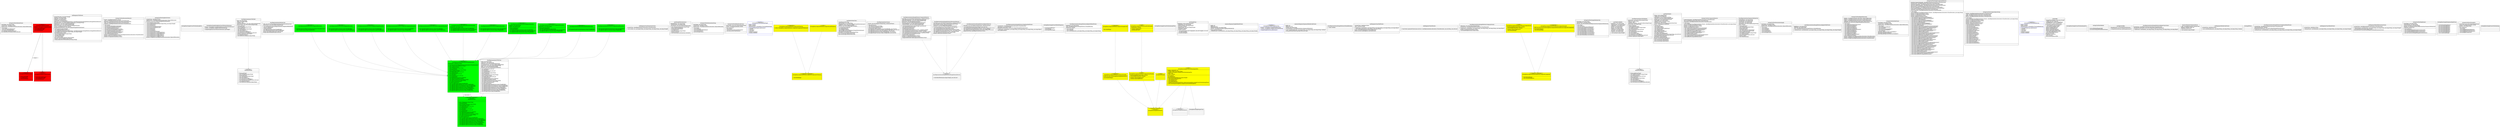 digraph UML {

	node [
		shape = "record"
	]

	UnitTestMethodVisitor [
		label = "{testing/UnitTestMethodVisitor|- className: java.lang.String\l- currentClass: interfaces.IClass\l- topDecorator: classRepresentation.decorators.TopLevelDecorator\l|+ void setup()\l+ void testNumberOfMethods()\l+ void testCorrectMethods()\l- List getExpectedMethodNames()\l- List methodListToNameList(java.util.List)\l|}"
		
	]

	AdapterSample [
		label = "{\<\<Adapter\>\>\ntestingData/AdapterSample|- adaptee: testingData.AdapteeSample\l|+ void methodOfThings()\l+ void methodOfStuff()\l+ int testMePlease()\l|}"
		style=filled
		fillcolor=red

	]

	AdapterSample -> AdapteeSample [label = "\<\<adapts\>\>"]

	edge [
		arrowhead = "empty" style = "dashed"
	]
	AdapterSample -> AdapterTargetSample	UMLParser [
		label = "{umlDiagram/UMLParser|- classesToAccept: java.lang.String[]\l- inputDir: java.lang.String\l- outputDir: java.lang.String\l- dotPath: java.lang.String\l- outputType: java.lang.String\l- detectors: java.util.Map[java/lang/String, classRepresentation/designPatterns/DesignPatternDetector]\l- phaseAttributes: java.util.Map[java/lang/String, java/lang/String]\l- inputClasses: java.util.List[java/lang/String]\l- inputPhases: java.util.List[java/lang/String]\l- directoryClasses: java.util.List[java/io/FileInputStream]\l- classes: classRepresentation.Classes\l- designPatternInstances: java.util.List[gui/DesignPatternInstance]\l|+ void main(java.lang.String[])\l+ List getDesignPatternInstances()\l+ void addDetectorPhase(java.lang.String, classRepresentation.designPatterns.DesignPatternDetector)\l+ void addPhaseAttribute(java.lang.String, java.lang.String[])\l- void findFiles(java.io.File)\l+ void setOutputType(java.lang.String)\l+ void parseByteCode()\l+ void detectPatterns()\l+ void createGraph()\l- void setClassesToAccept(java.lang.String[])\l+ boolean classIsUsed(java.lang.String)\l+ String replaceDotsWithSlashes(java.lang.String)\l|}"
		
	]

	UnitTestDecoratorDetector [
		label = "{testing/UnitTestDecoratorDetector|- classes: classRepresentation.Classes\l- comp: classRepresentation.decorators.IClassDecorator\l- decorator: classRepresentation.decorators.IClassDecorator\l- child: classRepresentation.decorators.IClassDecorator\l- singleton: classRepresentation.decorators.IClassDecorator\l|+ void setUp()\l+ void interfaceMarkedAsComponent()\l+ void decoratorMarkedAsDecorator()\l+ void childMarkedAsDecorator()\l+ void interfaceNotMarkedAsDecorator()\l+ void decoratorNotMarkedAsComponent()\l+ void childNotMarkedAsComponent()\l+ void singletonNotMarkedAsComponent()\l+ void singtonNotMarkedAsDecorator()\l+ void testMulitpleDecorators()\l- boolean containsMultipleDecorators(classRepresentation.decorators.IClassDecorator)\l- boolean isDecorator(interfaces.IClass)\l- boolean isComponent(interfaces.IClass)\l|}"
		
	]

	UnitTestSingletonVisitors [
		label = "{testing/UnitTestSingletonVisitors|- currentClass: interfaces.IClass\l- topDecorator: classRepresentation.decorators.TopLevelDecorator\l- instances: java.util.List[gui/DesignPatternInstance]\l|+ void setup(java.lang.String)\l+ void setupWithArguments(java.lang.String, java.lang.String[])\l+ void testNegative()\l+ void testPossitive()\l+ void testChocolateBoilerEager()\l+ void testChocolateBoilerLazy()\l+ void testRuntime()\l+ void testDesktop()\l+ void testCalendar()\l+ void testFilterInputStream()\l+ void testArgumentsUsingSampleTrue()\l+ void testArgumentsUsingSampleFalse()\l+ void testArgumentsUsingJavaFalse1()\l+ void testArgumentsUsingJavaFalse2()\l+ void testArgumentsUsingBoilerTrue()\l- boolean isSingleton(classRepresentation.decorators.TopLevelDecorator)\l|}"
		
	]

	SampleClassForInitializingFour [
		label = "{testingData/SampleClassForInitializingFour|||}"
		
	]

	SampleSingletonClassWithoutGetInstance [
		label = "{testingData/SampleSingletonClassWithoutGetInstance|- instance: testingData.SampleSingletonClassWithoutGetInstance\l+ useless: testingData.SampleClassForInitializing\l|+ SampleSingletonClassWithoutGetInstance getThingy()\l|}"
		
	]

	UMLField [
		label = "{classRepresentation/UMLField|- type: java.lang.String\l- name: java.lang.String\l- visibility: char\l- nonAccessModifiers: java.util.List[java/lang/String]\l- interiorTypes: java.util.List[java/lang/String]\l|+ String getType()\l+ void setType(java.lang.String)\l+ String getName()\l+ void setName(java.lang.String)\l+ char getVisibility()\l+ void setVisibility(char)\l+ List getNonAccessModifiers()\l+ void setNonAccessModifiers(java.util.List)\l+ boolean equals(java.lang.Object)\l+ List getInteriorTypes()\l+ void addInteriorType(java.lang.String)\l|}"
		
	]

	MethodCalls [
		label = "{classRepresentation/MethodCalls|- calls: java.util.List[classRepresentation/SequenceMethodCall]\l- usedClasses: java.util.Set[java/lang/String]\l|+ void addMethodCall(classRepresentation.SequenceMethodCall)\l+ Iterator getIterator()\l+ String toSDEdit()\l- void addClasses(java.lang.StringBuilder)\l- void addMethodCalls(java.lang.StringBuilder)\l- String removeReturnDots(java.lang.String)\l- String removeParamDots(java.util.List)\l|}"
		
	]

	TopLevelDecorator [
		label = "{\<\<Decorator\>\>\nclassRepresentation/decorators/TopLevelDecorator||+ void decorate(classRepresentation.decorators.IClassDecorator)\l+ void toGraphViz(java.lang.StringBuilder)\l|}"
		style=filled
		fillcolor=green
	]

	ClassDeclarationVisitor [
		label = "{umlDiagram/ClassDeclarationVisitor|- currentClass: classRepresentation.decorators.IClassDecorator\l|+ void visit(int, int, java.lang.String, java.lang.String, java.lang.String, java.lang.String[])\l|}"
		
	]

	AdapteeDecorator [
		label = "{\<\<Decorator\>\>\nclassRepresentation/decorators/AdapteeDecorator||+ void appendGraphVizColor(java.lang.StringBuilder)\l+ void appendGraphVizStereotype(java.lang.StringBuilder)\l|}"
		style=filled
		fillcolor=green
	]

	DesignPatternInstance [
		label = "{gui/DesignPatternInstance|- designPattern: java.lang.String\l- instanceName: java.lang.String\l- classNames: java.util.List[java/lang/String]\l|+ void setInstanceName(java.lang.String)\l+ String getDesignPattern()\l+ String getInstanceName()\l+ List getClasses()\l+ void addClass(java.lang.String)\l+ Iterator iterator()\l+ void forEach(java.util.function.Consumer)\l|}"
		
	]

	UnitTestDeclarationString [
		label = "{testing/UnitTestDeclarationString|- className: java.lang.String\l- currentClass: interfaces.IClass\l- topDecorator: classRepresentation.decorators.TopLevelDecorator\l|+ void setup()\l+ void testName()\l+ void testNumberOfInterfaces()\l+ void testInterfaces()\l+ void testSuperClass()\l|}"
		
	]

	UnitTestMethodCodeVisitor [
		label = "{testing/UnitTestMethodCodeVisitor|- classNames: java.util.List[java/lang/String]\l- classes: classRepresentation.Classes\l|- void createList()\l+ void setup()\l+ void hasCorrectAssociatedClasses()\l+ void hasCorrectUsedClasses()\l|}"
		
	]

	ChocolateBoilerEager [
		label = "{\<\<Singleton\>\>\ntestingData/ChocolateBoilerEager|- empty: boolean\l- boiled: boolean\l- uniqueInstance: testingData.ChocolateBoilerEager\l|+ ChocolateBoilerEager getInstance()\l+ void fill()\l+ void drain()\l+ void boil()\l+ boolean isEmpty()\l+ boolean isBoiled()\l|}"
		color=blue
	]

	CompositeComponentWithArray [
		label = "{\<\<Composite Component\>\>\ntestingData/compositePattern/CompositeComponentWithArray||+ void doNothing()\l|}"
		style=filled
		fillcolor=yellow

	]

	AdaptionTargetDecorator [
		label = "{\<\<Decorator\>\>\nclassRepresentation/decorators/AdaptionTargetDecorator||+ void appendGraphVizColor(java.lang.StringBuilder)\l+ void appendGraphVizStereotype(java.lang.StringBuilder)\l|}"
		style=filled
		fillcolor=green
	]

	PatternViewsTree [
		label = "{gui/PatternViewsTree|- serialVersionUID: long\l- patternName: java.lang.String\l- designInstances: java.util.List[gui/DesignPatternInstance]\l- topButton: javax.swing.JCheckBox\l- buttons: java.util.List[gui/AppCheckBox]\l|+ List getClassesToParse()\l- void addLeftSide(int)\l- void addRightSide(int)\l- AppCheckBox getCheckBox(gui.DesignPatternInstance)\l- void printButtonsSelected()\l  JCheckBox access$0(gui.PatternViewsTree)\l  List access$1(gui.PatternViewsTree)\l  void access$2(gui.PatternViewsTree)\l|}"
		
	]

	CompositeComponentDecorator [
		label = "{\<\<Decorator\>\>\nclassRepresentation/decorators/CompositeComponentDecorator||+ void appendGraphVizStereotype(java.lang.StringBuilder)\l+ void appendGraphVizColor(java.lang.StringBuilder)\l|}"
		style=filled
		fillcolor=green
	]

	Classes [
		label = "{classRepresentation/Classes|- classes: java.util.Map[java/lang/String, interfaces/IClass]\l|+ Map getClasses()\l+ void setClasses(java.util.Map)\l+ void addClass(interfaces.IClass)\l+ String printGraphVizInput()\l- void appendUsedClasses(java.lang.StringBuilder, java.util.Set)\l- void appendAssociatedClasses(java.lang.StringBuilder, java.util.Set)\l- void appendClasses(java.lang.StringBuilder, java.util.Set)\l- void appendInterfaces(java.lang.StringBuilder, java.util.Set)\l- void appendSuperClass(java.lang.StringBuilder, java.util.Set)\l|}"
		
	]

	DesignPatternDetector [
		label = "{\<\<Interface\>\>\nclassRepresentation/designPatterns/DesignPatternDetector||+ void detectPattern(java.lang.String[], java.util.List)\l|}"
		
	]

	SingletonFieldVisitor [
		label = "{classRepresentation/designPatterns/SingletonFieldVisitor|- currentClass: classRepresentation.decorators.IClassDecorator\l- arguments: java.lang.String[]\l- designPatternInstances: java.util.List[gui/DesignPatternInstance]\l|+ FieldVisitor visitField(int, java.lang.String, java.lang.String, java.lang.String, java.lang.Object)\l- void lookForGetter()\l|}"
		
	]

	SampleClassMethodSequence [
		label = "{testingData/SampleClassMethodSequence||+ void doLotsOfThings()\l+ void doThing()\l+ void doAnotherThing()\l|}"
		
	]

	AdapterMethodVisitor [
		label = "{classRepresentation/designPatterns/AdapterMethodVisitor|- fieldName: java.lang.String\l- bool: classRepresentation.designPatterns.MutableBoolean\l- fieldFound: boolean\l|+ void visitCode()\l+ void visitEnd()\l+ void visitFieldInsn(int, java.lang.String, java.lang.String, java.lang.String)\l|}"
		
	]

	DecoratorComponentDecorator [
		label = "{\<\<Decorator\>\>\nclassRepresentation/decorators/DecoratorComponentDecorator||+ void appendGraphVizColor(java.lang.StringBuilder)\l+ void appendGraphVizStereotype(java.lang.StringBuilder)\l|}"
		style=filled
		fillcolor=green
	]

	CompositeSampleChild [
		label = "{\<\<Composite\>\>\ntestingData/compositePattern/CompositeSampleChild||- void something()\l|}"
		style=filled
		fillcolor=yellow

	]

	CompositeSample [
		label = "{\<\<Composite\>\>\ntestingData/compositePattern/CompositeSample|- stuff: java.util.List[testingData/SampleInterface01]\l|- void dontDoThings()\l|}"
		style=filled
		fillcolor=yellow

	]

	SampleClassForInitializingThree [
		label = "{testingData/SampleClassForInitializingThree|||}"
		
	]

	ImageProxy [
		label = "{gui/ImageProxy|  imageIcon: javax.swing.ImageIcon\l  imagePath: java.lang.String\l  retrievalThread: java.lang.Thread\l  retrieving: boolean\l  imageTracker: java.awt.MediaTracker\l  isTracking: boolean\l  isAdded: boolean\l|+ void paintIcon(java.awt.Component, java.awt.Graphics, int, int)\l+ int getIconWidth()\l+ int getIconHeight()\l|}"
		
	]

	SingleMethodVisitor [
		label = "{sequenceDiagram/SingleMethodVisitor|- depth: int\l- depthLimit: int\l- fullMethodName: java.lang.String\l- method: classRepresentation.SequenceMethodCall\l|- String getMethodName()\l+ MethodVisitor visitMethod(int, java.lang.String, java.lang.String, java.lang.String, java.lang.String[])\l|}"
		
	]

	SampleSingletonClass [
		label = "{\<\<Singleton\>\>\ntestingData/SampleSingletonClass|- instance: testingData.SampleSingletonClass\l+ useless: testingData.SampleClassForInitializing\l|+ SampleSingletonClass getInstance()\l|}"
		color=blue
	]

	SequenceMethodCodeVisitor [
		label = "{sequenceDiagram/SequenceMethodCodeVisitor|- depth: int\l- depthLimit: int\l- invoker: java.lang.String\l- currentMethod: classRepresentation.SequenceMethodCall\l|+ void visitMethodInsn(int, java.lang.String, java.lang.String, java.lang.String, boolean)\l- String getParamName(org.objectweb.asm.Type)\l|}"
		
	]

	MutableBoolean [
		label = "{classRepresentation/designPatterns/MutableBoolean|+ value: boolean\l||}"
		
	]

	ClassFieldVisitor [
		label = "{umlDiagram/ClassFieldVisitor|- currentClass: interfaces.IClass\l- field: interfaces.IField\l|+ FieldVisitor visitField(int, java.lang.String, java.lang.String, java.lang.String, java.lang.Object)\l+ void handleSignature(java.lang.String, java.lang.String)\l  IClass access$0(umlDiagram.ClassFieldVisitor)\l  IField access$1(umlDiagram.ClassFieldVisitor)\l|}"
		
	]

	VisitorFactory [
		label = "{umlDiagram/VisitorFactory||+ ClassVisitor generateVisitors(java.util.List, classRepresentation.decorators.IClassDecorator, java.util.Map, java.util.List)\l|}"
		
	]

	CompositeVisitor [
		label = "{classRepresentation/designPatterns/CompositeVisitor|- collections: java.util.List[java/lang/String]\l- currentClass: classRepresentation.decorators.IClassDecorator\l|+ FieldVisitor visitField(int, java.lang.String, java.lang.String, java.lang.String, java.lang.Object)\l- boolean isComposite(interfaces.IClass)\l+ void handleSignature(java.lang.String)\l|}"
		
	]

	AbstractCompositeLeaf [
		label = "{\<\<Leaf\>\>\ntestingData/compositePattern/AbstractCompositeLeaf|- hatesYouAndWantsYouTooDie: boolean\l+ actsFriendlyTowardYou: boolean\l|+ boolean isPassiveAgressive()\l+ void doSomething()\l|}"
		style=filled
		fillcolor=yellow

	]

	DecoratorDecorator [
		label = "{\<\<Decorator\>\>\nclassRepresentation/decorators/DecoratorDecorator|- component: java.lang.String\l|+ void appendGraphVizColor(java.lang.StringBuilder)\l+ void appendGraphVizStereotype(java.lang.StringBuilder)\l+ void appendGraphVizFooter(java.lang.StringBuilder)\l|}"
		style=filled
		fillcolor=green
	]

	SingletonDecorator [
		label = "{\<\<Decorator\>\>\nclassRepresentation/decorators/SingletonDecorator||+ void appendGraphVizStereotype(java.lang.StringBuilder)\l+ void appendGraphVizColor(java.lang.StringBuilder)\l|}"
		style=filled
		fillcolor=green
	]

	UnitTestSimpleMethodCalls [
		label = "{testing/UnitTestSimpleMethodCalls|- className: java.lang.String\l- methodName: java.lang.String\l- iterator: java.util.Iterator[classRepresentation/SequenceMethodCall]\l|+ void setup()\l+ void tearDown()\l+ void hasCorrectNumberOfMethods()\l+ void firstMethodHasCorrectName()\l+ void firstMethodHasCorrectInvoker()\l+ void firstMethodHasCorrectOwner()\l+ void firstMethodHasCorrectReturn()\l+ void innerMethodHasCorrectName()\l+ void innerMethodHasCorrectInvoker()\l+ void innerMethodHasCorrectOwner()\l+ void innerMethodHasCorrectReturn()\l|}"
		
	]

	SampleClassForReadingInATest [
		label = "{\<\<Leaf\>\>\ntestingData/SampleClassForReadingInATest|- SOME_CONSTANT: int\l+ SOME_WORD: java.lang.String\l+ sample: testingData.SampleClassForInitializingTwo\l- aChar: char\l+ aBool: boolean\l|- void useless()\l+ int identity(int)\l- String finalStringMaker(java.lang.String[])\l+ void mutateSomething(int[])\l+ void initializeClass()\l+ void initializeList()\l+ void initializeArray()\l+ SampleClassForInitializingThree whatever(testingData.SampleClassForInitializingThree)\l+ void something(testingData.SampleClassForInitializingFour)\l|}"
		style=filled
		fillcolor=yellow

	]

	MakeConfigFile [
		label = "{gui/MakeConfigFile|- inputDirec: java.lang.String\l- targetClasses: java.lang.String\l- outputDirec: java.lang.String\l- dotPath: java.lang.String\l- phases: java.lang.String\l- adapter: java.lang.String\l- composite: java.lang.String\l- decorator: java.lang.String\l- singleton: java.lang.String\l|+ void main(java.lang.String[])\l|}"
		
	]

	AdapterDecorator [
		label = "{\<\<Decorator\>\>\nclassRepresentation/decorators/AdapterDecorator|- adaptee: java.lang.String\l- target: java.lang.String\l|+ String getAdaptee()\l+ String getTarget()\l+ void appendGraphVizColor(java.lang.StringBuilder)\l+ void appendGraphVizStereotype(java.lang.StringBuilder)\l+ void appendGraphVizFooter(java.lang.StringBuilder)\l|}"
		style=filled
		fillcolor=green
	]

	IMethod [
		label = "{\<\<Interface\>\>\ninterfaces/IMethod||+ String getReturnType()\l+ void setReturnType(java.lang.String)\l+ List getParameters()\l+ void setParameters(java.util.List)\l+ String getName()\l+ void setName(java.lang.String)\l+ char getVisibility()\l+ void setVisibility(char)\l+ List getNonAccessModifiers()\l+ void setNonAccessModifiers(java.util.List)\l|}"
		
	]

	AdapterTargetSample [
		label = "{\<\<Target\>\>\n\<\<Interface\>\>\ntestingData/AdapterTargetSample||+ void methodOfThings()\l+ void methodOfStuff()\l+ int testMePlease()\l|}"
		style=filled
		fillcolor=red

	]

	MainWindow [
		label = "{gui/MainWindow|- frame: javax.swing.JFrame\l- config: java.util.Properties\l- optionPanel: javax.swing.JScrollPane\l- classArgs: java.util.List[java/lang/String]\l- phases: java.util.List[java/lang/String]\l- inputFolder: java.lang.String\l- outputDirectory: java.lang.String\l- dotPath: java.lang.String\l- buttonTrees: java.util.List[gui/PatternViewsTree]\l- parser: umlDiagram.UMLParser\l|+ JFrame get()\l- void setupConfigs()\l- void loadClassArgs()\l- void loadClassArgsFromButtons()\l- void setupFrame()\l- void addOptionPanel()\l- JPanel getExceptionPanel()\l- void runUMLparser()\l- JScrollPane getOptionPanel()\l- List getInstancesOfPattern(java.lang.String, java.util.List)\l- Set getDesignPatternNames(java.util.List)\l- JPanel getCommandPanel()\l- JScrollPane getImagePanel()\l  JFrame access$0(gui.MainWindow)\l  void access$1(gui.MainWindow)\l  void access$2(gui.MainWindow)\l  void access$3(gui.MainWindow)\l|}"
		
	]

	CompositeDecorator [
		label = "{\<\<Decorator\>\>\nclassRepresentation/decorators/CompositeDecorator|- component: java.lang.String\l|+ String getComponent()\l+ void setComponent(java.lang.String)\l+ void appendGraphVizStereotype(java.lang.StringBuilder)\l+ void appendGraphVizColor(java.lang.StringBuilder)\l|}"
		style=filled
		fillcolor=green
	]

	CompositeLeafSample [
		label = "{\<\<Leaf\>\>\ntestingData/compositePattern/CompositeLeafSample|- hatesYouAndWantsYouTooDie: boolean\l+ actsFriendlyTowardYou: boolean\l|+ boolean isPassiveAgressive()\l+ boolean doesntTalkToYou()\l|}"
		style=filled
		fillcolor=yellow

	]

	IClassDecorator [
		label = "{\<\<Decorator\>\>\nclassRepresentation/decorators/IClassDecorator|# decorates: interfaces.IClass\l|+ void decorate(classRepresentation.decorators.IClassDecorator)\l# void setDecorates(interfaces.IClass)\l+ IClass getDecorates()\l+ void setName(java.lang.String)\l+ String getName()\l+ void setSuperClass(java.lang.String)\l+ String getSuperClass()\l+ void setInterfaces(java.util.List)\l+ List getInterfaces()\l+ void setFields(java.util.List)\l+ List getFields()\l+ void setMethods(java.util.List)\l+ List getMethods()\l+ void addMethod(interfaces.IMethod)\l+ void addField(interfaces.IField)\l+ void addAssociatedClass(java.lang.String)\l+ void addUsedClass(java.lang.String)\l+ List getAssociatedClasses()\l+ List getUsedClasses()\l+ void toGraphViz(java.lang.StringBuilder)\l+ void appendGraphVizHeader(java.lang.StringBuilder)\l+ void appendGraphVizStereotype(java.lang.StringBuilder)\l+ void appendGraphVizClassName(java.lang.StringBuilder)\l+ void appendGraphVizFields(java.lang.StringBuilder)\l+ void appendGraphVizMethods(java.lang.StringBuilder)\l+ void appendGraphVizColor(java.lang.StringBuilder)\l+ void appendGraphVizFooter(java.lang.StringBuilder)\l|}"
		style=filled
		fillcolor=green
	]

	IClassDecorator -> IClass [label = "\<\<decorates\>\>"]

	UnitTestCompositeDetector [
		label = "{testing/UnitTestCompositeDetector|- compositeSample: classRepresentation.decorators.IClassDecorator\l- leaf: classRepresentation.decorators.IClassDecorator\l- component: classRepresentation.decorators.IClassDecorator\l|+ void setup()\l- void setupHelper(classRepresentation.Classes, classRepresentation.decorators.IClassDecorator, java.lang.String)\l- boolean isComposite(interfaces.IClass)\l- boolean isComponent(interfaces.IClass)\l- boolean isLeaf(interfaces.IClass)\l+ void compositeDecoratorHasCorrectComponent()\l+ void compositeSampleHasCompositeDecorator()\l+ void componentHasNoCompositeDecorator()\l+ void leafHasNoCompositeDecorator()\l+ void compositeSampleHasNoLeafDecorator()\l+ void componentHasNoLeafDecorator()\l+ void leafHasLeafDecorator()\l+ void compositeSampleHasNoComponentDecorator()\l+ void componentHasComponentDecorator()\l+ void leafHasNoComponentDecorator()\l|}"
		
	]

	IClass [
		label = "{\<\<Decorator Component\>\>\n\<\<Interface\>\>\ninterfaces/IClass||+ void setName(java.lang.String)\l+ String getName()\l+ void setSuperClass(java.lang.String)\l+ String getSuperClass()\l+ void setInterfaces(java.util.List)\l+ List getInterfaces()\l+ void setFields(java.util.List)\l+ List getFields()\l+ void setMethods(java.util.List)\l+ List getMethods()\l+ void addMethod(interfaces.IMethod)\l+ void addField(interfaces.IField)\l+ void addAssociatedClass(java.lang.String)\l+ void addUsedClass(java.lang.String)\l+ List getAssociatedClasses()\l+ List getUsedClasses()\l+ void toGraphViz(java.lang.StringBuilder)\l+ void appendGraphVizHeader(java.lang.StringBuilder)\l+ void appendGraphVizStereotype(java.lang.StringBuilder)\l+ void appendGraphVizClassName(java.lang.StringBuilder)\l+ void appendGraphVizFields(java.lang.StringBuilder)\l+ void appendGraphVizMethods(java.lang.StringBuilder)\l+ void appendGraphVizColor(java.lang.StringBuilder)\l+ void appendGraphVizFooter(java.lang.StringBuilder)\l|}"
		style=filled
		fillcolor=green

	]

	AbstractCompositeSample [
		label = "{\<\<Composite\>\>\ntestingData/compositePattern/AbstractCompositeSample|- stuff: java.util.ArrayList[testingData/compositePattern/AbstractCompositeComponent]\l|- void dontDoThings()\l+ void doSomething()\l|}"
		style=filled
		fillcolor=yellow

	]

	CompositeWithArray [
		label = "{\<\<Composite\>\>\ntestingData/compositePattern/CompositeWithArray|+ array: testingData.compositePattern.CompositeComponentWithArray[]\l||}"
		style=filled
		fillcolor=yellow

	]

	SequenceMethodCall [
		label = "{classRepresentation/SequenceMethodCall|- methodName: java.lang.String\l- invokerName: java.lang.String\l- ownerName: java.lang.String\l- returnType: java.lang.String\l- parameters: java.util.List[java/lang/String]\l- isInit: boolean\l|+ String getName()\l+ void setName(java.lang.String)\l+ String getInvoker()\l+ String getOwner()\l+ void setInvoker(java.lang.String)\l+ void setOwner(java.lang.String)\l+ String getReturnType()\l+ void setReturnType(java.lang.String)\l+ List getParameters()\l+ void setParameters(java.util.List)\l+ boolean isInit()\l+ void setInit(boolean)\l|}"
		
	]

	UnitTestDeclarationSample [
		label = "{testing/UnitTestDeclarationSample|- className: java.lang.String\l- currentClass: interfaces.IClass\l- topDecorator: classRepresentation.decorators.TopLevelDecorator\l|+ void setup()\l+ void testName()\l+ void testFields()\l+ void testMethods()\l+ void testInterfaces()\l+ void testSuperClass()\l|}"
		
	]

	SampleInterface01 [
		label = "{\<\<Composite Component\>\>\n\<\<Interface\>\>\ntestingData/SampleInterface01|||}"
		style=filled
		fillcolor=yellow

	]

	SampleInterface02 [
		label = "{\<\<Interface\>\>\ntestingData/SampleInterface02|||}"
		
	]

	AbstractCompositeComponent [
		label = "{\<\<Composite Component\>\>\ntestingData/compositePattern/AbstractCompositeComponent||+ void doSomething()\l+ void doSomethingElse()\l|}"
		style=filled
		fillcolor=yellow

	]

	LeafChildSample [
		label = "{\<\<Leaf\>\>\ntestingData/compositePattern/LeafChildSample|- dummyData: boolean\l|+ boolean getDummy()\l+ boolean getTrue()\l|}"
		style=filled
		fillcolor=yellow

	]

	AdapterFieldVisitor [
		label = "{classRepresentation/designPatterns/AdapterFieldVisitor|- fieldName: java.lang.String\l- fieldType: java.lang.String\l- bool: classRepresentation.designPatterns.MutableBoolean\l|+ MethodVisitor visitMethod(int, java.lang.String, java.lang.String, java.lang.String, java.lang.String[])\l|}"
		
	]

	CompositeLeafWithArray [
		label = "{\<\<Leaf\>\>\ntestingData/compositePattern/CompositeLeafWithArray|||}"
		style=filled
		fillcolor=yellow

	]

	InterfaceDecorator [
		label = "{\<\<Decorator\>\>\nclassRepresentation/decorators/InterfaceDecorator||+ void appendGraphVizStereotype(java.lang.StringBuilder)\l|}"
		style=filled
		fillcolor=green
	]

	UnitTestAdapterDecorator [
		label = "{testing/UnitTestAdapterDecorator|- adapter: classRepresentation.decorators.TopLevelDecorator\l- adaptee: classRepresentation.decorators.TopLevelDecorator\l- target: classRepresentation.decorators.TopLevelDecorator\l- singleton: classRepresentation.decorators.TopLevelDecorator\l- designPattern: java.util.List[gui/DesignPatternInstance]\l|+ void setup()\l+ void adapterHasAdapterDecorator()\l+ void adapteeIsNotAdapter()\l+ void targetIsNotAdapter()\l+ void singletonNotAdapter()\l+ void adapterIsNotAdaptee()\l+ void adapteeHasAdapteeDecorator()\l+ void targetIsNotAdaptee()\l+ void singletonNotAdaptee()\l+ void adapterIsNotTarget()\l+ void adapteeIsNotTarget()\l+ void targetHasTargetDecorator()\l+ void singletonNotTarget()\l- boolean isAdapter(classRepresentation.decorators.IClassDecorator)\l- boolean isAdaptee(classRepresentation.decorators.IClassDecorator)\l- boolean isTarget(classRepresentation.decorators.IClassDecorator)\l|}"
		
	]

	UnitTestFieldVisitor [
		label = "{testing/UnitTestFieldVisitor|- className: java.lang.String\l- currentClass: interfaces.IClass\l- topDecorator: classRepresentation.decorators.TopLevelDecorator\l|+ void setup()\l+ void testNumberOfFields()\l+ void testFields()\l+ void testNonAccessModifiers()\l+ void testAccessModifiers()\l+ void testType()\l- HashMap getExpectedAccessModifiers()\l- HashMap getExpectedTypes()\l- HashMap getExpectedNonAccessModifiers()\l|}"
		
	]

	UnitTestSimpleCompositeDetector [
		label = "{testing/UnitTestSimpleCompositeDetector|- interfaceCompositeSample: classRepresentation.decorators.IClassDecorator\l- interfaceLeaf: classRepresentation.decorators.IClassDecorator\l- interfaceComponent: classRepresentation.decorators.IClassDecorator\l- abstractCompositeSample: classRepresentation.decorators.IClassDecorator\l- abstractLeaf: classRepresentation.decorators.IClassDecorator\l- abstractComponent: classRepresentation.decorators.IClassDecorator\l- arrayCompositeSample: classRepresentation.decorators.IClassDecorator\l- arrayLeaf: classRepresentation.decorators.IClassDecorator\l- arrayComponent: classRepresentation.decorators.IClassDecorator\l|+ void setup()\l- void setupHelper(classRepresentation.Classes, classRepresentation.decorators.IClassDecorator, java.lang.String)\l- boolean isComposite(interfaces.IClass)\l- boolean isComponent(interfaces.IClass)\l- boolean isLeaf(interfaces.IClass)\l- boolean isAdapter(interfaces.IClass)\l+ void interfaceCompositeSampleNotAdapter()\l+ void interfaceCompositeComponentNotAdapter()\l+ void interfaceLeafNotAdapter()\l+ void abstractCompositeSampleNotAdapter()\l+ void abstractCompositeComponentNotAdapter()\l+ void abstractLeafNotAdapter()\l+ void arrayCompositeSampleNotAdapter()\l+ void arrayCompositeComponentNotAdapter()\l+ void arrayLeafNotAdapter()\l+ void interfaceCompositeDecoratorHasCorrectComponent()\l+ void interfaceCompositeSampleHasCompositeDecorator()\l+ void interfaceComponentHasNoCompositeDecorator()\l+ void interfaceCeafHasNoCompositeDecorato()\l+ void interfaceCompositeSampleHasNoLeafDecorator()\l+ void interfaceComponentHasNoLeafDecorator()\l+ void interfaceCeafHasLeafDecorator()\l+ void interfaceCompositeSampleHasNoComponentDecorator()\l+ void interfaceComponentHasComponentDecorator()\l+ void interfaceCeafHasNoComponentDecorator()\l+ void abstractCompositeDecoratorHasCorrectComponent()\l+ void abstractCompositeSampleHasCompositeDecorator()\l+ void abstractComponentHasNoCompositeDecorator()\l+ void abstractLeafHasNoCompositeDecorator()\l+ void abstractCompositeSampleHasNoLeafDecorator()\l+ void abstractComponentHasNoLeafDecorator()\l+ void abstractLeafHasLeafDecorator()\l+ void abstractCompositeSampleHasNoComponentDecorator()\l+ void abstractComponentHasComponentDecorator()\l+ void abstractLeafHasNoComponentDecorator()\l+ void arrayCompositeDecoratorHasCorrectComponent()\l+ void arrayCompositeSampleHasCompositeDecorator()\l+ void arrayComponentHasNoCompositeDecorator()\l+ void arrayCeafHasNoCompositeDecorator()\l+ void arrayCompositeSampleHasNoLeafDecorator()\l+ void arrayComponentHasNoLeafDecorator()\l+ void arrayLeafHasLeafDecorator()\l+ void arrayCompositeSampleHasNoComponentDecorator()\l+ void arrayComponentHasComponentDecorator()\l+ void arrayCeafHasNoComponentDecorator()\l|}"
		
	]

	UnitTestCompositeJavaSwing [
		label = "{testing/UnitTestCompositeJavaSwing|- window: classRepresentation.decorators.IClassDecorator\l- comp: classRepresentation.decorators.IClassDecorator\l- panel: classRepresentation.decorators.IClassDecorator\l- button: classRepresentation.decorators.IClassDecorator\l|+ void setup()\l- void setupHelper(classRepresentation.Classes, classRepresentation.decorators.IClassDecorator, java.lang.String)\l- boolean isComposite(interfaces.IClass)\l- boolean isComponent(interfaces.IClass)\l- boolean isLeaf(interfaces.IClass)\l- boolean isDecorator(interfaces.IClass)\l- boolean isAdapter(interfaces.IClass)\l+ void buttonIsNotComposite()\l+ void buttonIsNotComponent()\l+ void buttonIstLeaf()\l+ void buttonIsNotAdapter()\l+ void buttonIsNotDecorator()\l+ void panelIsComposite()\l+ void panelIsNotComponent()\l+ void panelIsNotLeaf()\l+ void panelIsNotAdapter()\l+ void panelIsNotDecorator()\l+ void compIsNotComposite()\l+ void compIsComponent()\l+ void compIsNotLeaf()\l+ void compIsNotAdapter()\l+ void compIsNotDecorator()\l+ void windowIsComposite()\l+ void windowIsNotComponent()\l+ void windowIsNotLeaf()\l+ void windowIsNotAdapter()\l+ void windowIsNotDecorator()\l|}"
		
	]

	ChocolateBoilerLazy [
		label = "{\<\<Singleton\>\>\ntestingData/ChocolateBoilerLazy|- empty: boolean\l- boiled: boolean\l- uniqueInstance: testingData.ChocolateBoilerLazy\l|+ ChocolateBoilerLazy getInstance()\l+ void fill()\l+ void drain()\l+ void boil()\l+ boolean isEmpty()\l+ boolean isBoiled()\l|}"
		color=blue
	]

	CompositeDetector [
		label = "{classRepresentation/designPatterns/CompositeDetector|- classMap: java.util.Map[java/lang/String, interfaces/IClass]\l- detectedComponents: java.util.List[java/lang/String]\l- detectedComposites: java.util.List[java/lang/String]\l  thisInstance: gui.DesignPatternInstance\l  instances: java.util.List[gui/DesignPatternInstance]\l- classesInPattern: java.util.Set[java/lang/String]\l- COLLECTIONS: java.util.List[java/lang/String]\l|+ void detectPattern(java.lang.String[], java.util.List)\l- void identifyPatternClasses()\l- void getClassesInPattern()\l- void findSeedComposites()\l- void checkInterfaces(interfaces.IClass, interfaces.IField)\l- void checkSupers(interfaces.IClass, interfaces.IField)\l- void checkInterfacesArray(interfaces.IClass, interfaces.IField)\l- void checkSupersArray(interfaces.IClass, interfaces.IField)\l- List getSuperClasses(interfaces.IClass)\l- void decorateComponents()\l- boolean isComposite(interfaces.IClass)\l- boolean isComponent(interfaces.IClass)\l- CompositeDecorator findComposite(interfaces.IClass)\l|}"
		
	]

	guiApp [
		label = "{gui/guiApp|- designPatternNames: java.lang.String[]\l- config: java.util.Properties\l- landingWindow: javax.swing.JFrame\l- mainWindow: javax.swing.JFrame\l|# HashMap getPatternToSettings()\l+ void main(java.lang.String[])\l- void displayLandingScreen()\l- JButton getAboutButton()\l- JButton getHelpButton()\l- JButton getAnalyzeButton()\l- JButton getLoadConfigButton()\l- void loadConfigFile(java.io.File)\l- void displayMainWindow()\l  JFrame access$0()\l  Properties access$1()\l  void access$2()\l  void access$3(java.io.File)\l|}"
		
	]

	UMLClass [
		label = "{classRepresentation/UMLClass|- name: java.lang.String\l- superClass: java.lang.String\l- interfaces: java.util.List[java/lang/String]\l- associatedClasses: java.util.List[java/lang/String]\l- usedClasses: java.util.List[java/lang/String]\l- fields: java.util.List[interfaces/IField]\l- methods: java.util.List[interfaces/IMethod]\l|+ void setFields(java.util.List)\l+ List getFields()\l+ void setMethods(java.util.List)\l+ List getMethods()\l+ void setName(java.lang.String)\l+ String getName()\l+ void setSuperClass(java.lang.String)\l+ String getSuperClass()\l+ void setInterfaces(java.util.List)\l+ List getInterfaces()\l+ void addMethod(interfaces.IMethod)\l+ void addField(interfaces.IField)\l+ void addAssociatedClass(java.lang.String)\l+ void addUsedClass(java.lang.String)\l+ List getAssociatedClasses()\l+ List getUsedClasses()\l+ void appendGraphVizHeader(java.lang.StringBuilder)\l+ void appendGraphVizStereotype(java.lang.StringBuilder)\l+ void appendGraphVizClassName(java.lang.StringBuilder)\l+ void appendGraphVizFields(java.lang.StringBuilder)\l+ void appendGraphVizMethods(java.lang.StringBuilder)\l+ void appendGraphVizColor(java.lang.StringBuilder)\l+ void appendGraphVizFooter(java.lang.StringBuilder)\l+ void toGraphViz(java.lang.StringBuilder)\l|}"
		
	]

	AdapteeSample [
		label = "{\<\<Adaptee\>\>\ntestingData/AdapteeSample||+ String getStuff()\l+ int getNumber()\l+ void doNothing()\l|}"
		style=filled
		fillcolor=red

	]

	SampleClassForInitializingTwo [
		label = "{testingData/SampleClassForInitializingTwo|||}"
		
	]

	DecoratorDetector [
		label = "{classRepresentation/designPatterns/DecoratorDetector|- classMap: java.util.Map[java/lang/String, interfaces/IClass]\l- discoveredDecorators: java.util.List[java/lang/String]\l- thisInstance: gui.DesignPatternInstance\l- instances: java.util.List[gui/DesignPatternInstance]\l|+ void detectPattern(java.lang.String[], java.util.List)\l- void checkChildDecorators(interfaces.IClass)\l- void checkForInterfaceClassDecorator(interfaces.IClass)\l- void checkForDecorator(interfaces.IClass, java.lang.String)\l- void applyDecorator(interfaces.IClass, java.lang.String)\l- void setComponentToInterface(java.lang.String)\l- boolean isDecorator(interfaces.IClass)\l|}"
		
	]

	UnitTestMethod [
		label = "{testing/UnitTestMethod||+ void nullMethodEqualsSelf()\l+ void doesNotEqualWithDifferentName()\l|}"
		
	]

	AppCheckBox [
		label = "{gui/AppCheckBox|- designInstance: gui.DesignPatternInstance\l|+ DesignPatternInstance getDesignInstance()\l|}"
		
	]

	AdapterClassVisitor [
		label = "{classRepresentation/designPatterns/AdapterClassVisitor|  currentClass: classRepresentation.decorators.IClassDecorator\l  designPatternInstances: java.util.List[gui/DesignPatternInstance]\l|+ FieldVisitor visitField(int, java.lang.String, java.lang.String, java.lang.String, java.lang.Object)\l|}"
		
	]

	AdapterDetector [
		label = "{classRepresentation/designPatterns/AdapterDetector|- classMap: java.util.Map[java/lang/String, interfaces/IClass]\l|+ void detectPattern(java.lang.String[], java.util.List)\l- void addAdaptee(classRepresentation.decorators.AdapterDecorator)\l- void removeUsesArrow(interfaces.IClass, java.lang.String)\l- void addTarget(classRepresentation.decorators.AdapterDecorator)\l- AdapterDecorator getAdapter(interfaces.IClass)\l|}"
		
	]

	SequenceParser [
		label = "{sequenceDiagram/SequenceParser|+ calls: classRepresentation.MethodCalls\l- DEFAULT_DEPTH_LIMIT: int\l- STARTING_DEPTH: int\l|+ void main(java.lang.String[])\l|}"
		
	]

	MethodCodeVisitor [
		label = "{umlDiagram/MethodCodeVisitor|- currentClass: interfaces.IClass\l|+ void visitMethodInsn(int, java.lang.String, java.lang.String, java.lang.String, boolean)\l|}"
		
	]

	AllTests [
		label = "{testing/AllTests|||}"
		
	]

	SampleSuperClass [
		label = "{testingData/SampleSuperClass|||}"
		
	]

	LeafSample [
		label = "{\<\<Leaf\>\>\ntesting/LeafSample|||}"
		style=filled
		fillcolor=yellow

	]

	SingletonMethodVisitor [
		label = "{classRepresentation/designPatterns/SingletonMethodVisitor|- currentClass: classRepresentation.decorators.IClassDecorator\l- requireGetInstance: boolean\l- designPatternInstances: java.util.List[gui/DesignPatternInstance]\l|+ MethodVisitor visitMethod(int, java.lang.String, java.lang.String, java.lang.String, java.lang.String[])\l|}"
		
	]

	ClassMethodVisitor [
		label = "{umlDiagram/ClassMethodVisitor|- currentClass: interfaces.IClass\l|+ MethodVisitor visitMethod(int, java.lang.String, java.lang.String, java.lang.String, java.lang.String[])\l|}"
		
	]

	CompositeLeafDecorator [
		label = "{\<\<Decorator\>\>\nclassRepresentation/decorators/CompositeLeafDecorator||+ void appendGraphVizStereotype(java.lang.StringBuilder)\l+ void appendGraphVizColor(java.lang.StringBuilder)\l|}"
		style=filled
		fillcolor=green
	]

	MethodDeclarationVisitor [
		label = "{umlDiagram/MethodDeclarationVisitor|- currentClass: classRepresentation.decorators.IClassDecorator\l|+ MethodVisitor visitMethod(int, java.lang.String, java.lang.String, java.lang.String, java.lang.String[])\l+ void handleSignature(java.lang.String)\l  IClassDecorator access$0(umlDiagram.MethodDeclarationVisitor)\l|}"
		
	]

	IField [
		label = "{\<\<Interface\>\>\ninterfaces/IField||+ String getType()\l+ void setType(java.lang.String)\l+ String getName()\l+ void setName(java.lang.String)\l+ char getVisibility()\l+ void setVisibility(char)\l+ List getNonAccessModifiers()\l+ void setNonAccessModifiers(java.util.List)\l+ List getInteriorTypes()\l+ void addInteriorType(java.lang.String)\l|}"
		
	]

	UnitTestDepthLimit [
		label = "{testing/UnitTestDepthLimit|- className: java.lang.String\l- methodName: java.lang.String\l- constructorName: java.lang.String\l- iterator: java.util.Iterator[classRepresentation/SequenceMethodCall]\l- STARTING_DEPTH: int\l|+ void tearDown()\l+ void testMethodDepthStopsAtCorrectLevel5()\l+ void testMethodDepthStopsAtCorrectLevel7()\l+ void testMethodDepthStopsAtCorrectLevel3()\l+ void testConstructorDepthStopsAtCorrectLevel5()\l|}"
		
	]

	SampleSequenceDepthClass [
		label = "{testingData/SampleSequenceDepthClass||+ void doSomethingDeep1()\l- void doSomethingDeep2()\l- void doSomethingDeep3()\l- void doSomethingDeep4()\l- void doSomethingDeep5()\l- void doSomethingDeep6()\l- void doSomethingDeep7()\l- void doSomethingDeep8()\l+ void createSomething()\l|}"
		
	]

	UMLMethod [
		label = "{classRepresentation/UMLMethod|- parameters: java.util.List[java/lang/String]\l- name: java.lang.String\l- visibility: char\l- nonAccessModifiers: java.util.List[java/lang/String]\l- returnType: java.lang.String\l|+ String toString()\l+ String getReturnType()\l+ void setReturnType(java.lang.String)\l+ List getParameters()\l+ void setParameters(java.util.List)\l+ String getName()\l+ void setName(java.lang.String)\l+ char getVisibility()\l+ void setVisibility(char)\l+ List getNonAccessModifiers()\l+ void setNonAccessModifiers(java.util.List)\l+ boolean equals(java.lang.Object)\l|}"
		
	]

	UnitTestsToGraphViz [
		label = "{testing/UnitTestsToGraphViz|- classNames: java.util.List[java/lang/String]\l- classes: classRepresentation.Classes\l- graphViz: java.lang.String\l|- void createList()\l+ void setup()\l+ void hasRightExtensionArrows()\l+ void hasRightImplementArrows()\l+ void hasRightAssociationArrows()\l+ void hasRightUseArrows()\l|}"
		
	]

	SampleClassForInitializing [
		label = "{testingData/SampleClassForInitializing|||}"
		
	]

	edge [
		arrowhead = "empty"
	]

	TopLevelDecorator -> IClassDecorator

	AdapteeDecorator -> IClassDecorator

	AdaptionTargetDecorator -> IClassDecorator

	CompositeComponentDecorator -> IClassDecorator

	DecoratorComponentDecorator -> IClassDecorator

	CompositeSampleChild -> CompositeSample

	AbstractCompositeLeaf -> AbstractCompositeComponent

	DecoratorDecorator -> IClassDecorator

	SingletonDecorator -> IClassDecorator

	SampleClassForReadingInATest -> SampleSuperClass

	AdapterDecorator -> IClassDecorator

	CompositeDecorator -> IClassDecorator

	AbstractCompositeSample -> AbstractCompositeComponent

	CompositeWithArray -> CompositeComponentWithArray

	LeafChildSample -> CompositeLeafSample

	CompositeLeafWithArray -> CompositeComponentWithArray

	InterfaceDecorator -> IClassDecorator

	CompositeLeafDecorator -> IClassDecorator

	edge [
		style = "dashed"
	]

	AdapterSample -> AdapterTargetSample

	UMLField -> IField

	CompositeSample -> SampleInterface01

	SampleClassForReadingInATest -> SampleInterface01

	SampleClassForReadingInATest -> SampleInterface02

	CompositeLeafSample -> SampleInterface01

	IClassDecorator -> IClass

	CompositeDetector -> DesignPatternDetector

	UMLClass -> IClass

	DecoratorDetector -> DesignPatternDetector

	AdapterDetector -> DesignPatternDetector

	LeafSample -> SampleInterface01

	UMLMethod -> IMethod

	edge [
		arrowhead = "normal" style = "solid"
	]

	edge [
		arrowhead = "normal" style = "dashed"
	]

}